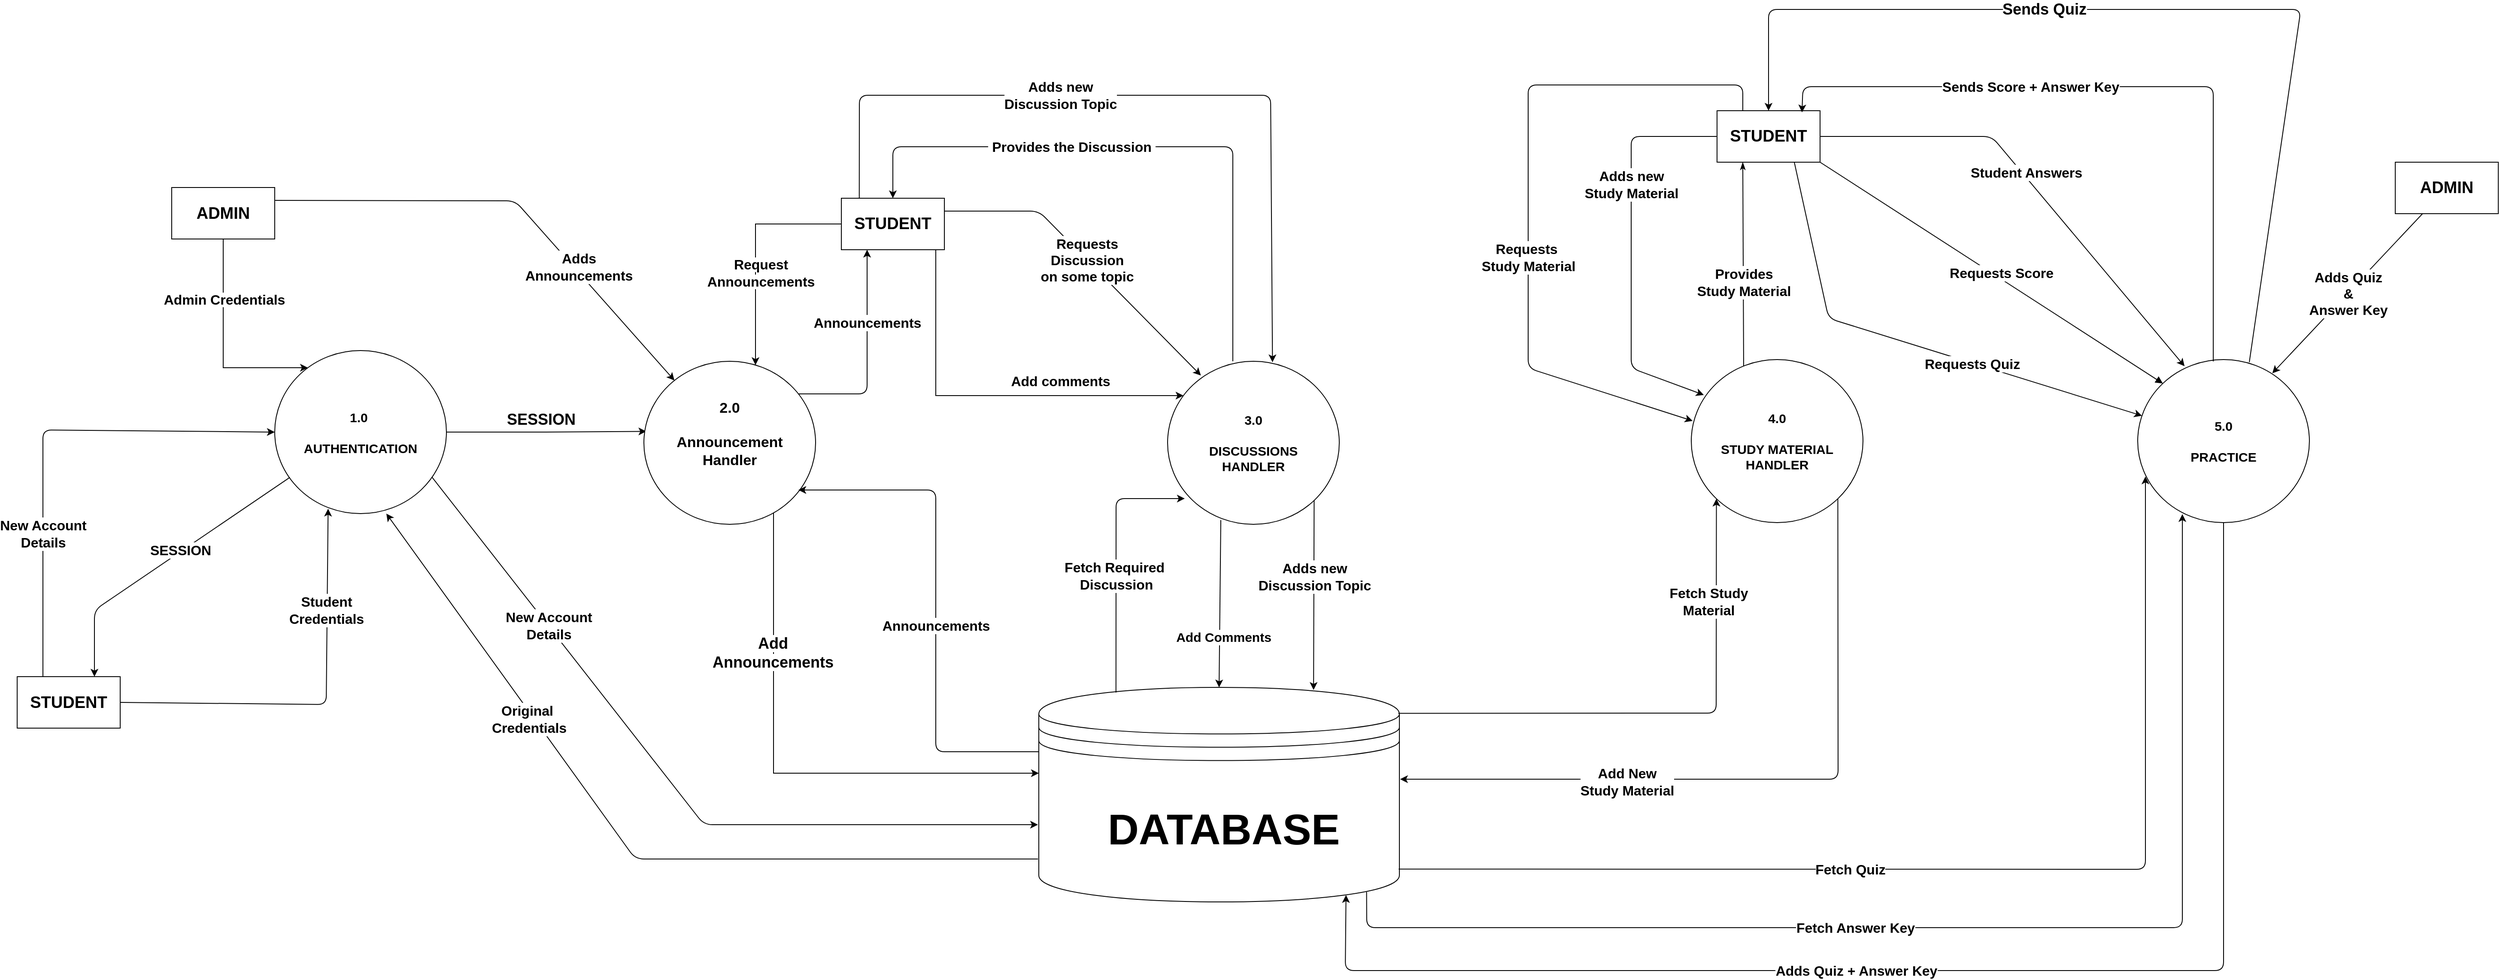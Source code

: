 <mxfile version="13.6.2" type="device"><diagram id="y76WalukJtPADxOLdd27" name="Page-2"><mxGraphModel dx="1583" dy="1904" grid="1" gridSize="10" guides="1" tooltips="1" connect="1" arrows="1" fold="1" page="1" pageScale="1" pageWidth="1920" pageHeight="1200" math="0" shadow="0"><root><mxCell id="znAcKnM_2waVPwz2Bi1n-0"/><mxCell id="znAcKnM_2waVPwz2Bi1n-1" parent="znAcKnM_2waVPwz2Bi1n-0"/><mxCell id="HI3-P63sb3UCMBuope-A-1" style="edgeStyle=orthogonalEdgeStyle;rounded=0;orthogonalLoop=1;jettySize=auto;html=1;exitX=1;exitY=0.5;exitDx=0;exitDy=0;entryX=0.014;entryY=0.43;entryDx=0;entryDy=0;entryPerimeter=0;" edge="1" parent="znAcKnM_2waVPwz2Bi1n-1" source="EYQz1kRHqUfZU8ibuLAB-0" target="EYQz1kRHqUfZU8ibuLAB-24"><mxGeometry relative="1" as="geometry"/></mxCell><mxCell id="EYQz1kRHqUfZU8ibuLAB-0" value="&lt;b style=&quot;font-size: 15px&quot;&gt;1.0&amp;nbsp;&lt;br&gt;&lt;br&gt;AUTHENTICATION&lt;br&gt;&lt;/b&gt;" style="ellipse;whiteSpace=wrap;html=1;" parent="znAcKnM_2waVPwz2Bi1n-1" vertex="1"><mxGeometry x="620" y="207.5" width="200" height="190" as="geometry"/></mxCell><mxCell id="EYQz1kRHqUfZU8ibuLAB-1" value="&lt;font style=&quot;font-size: 19px&quot;&gt;&lt;b&gt;STUDENT&lt;/b&gt;&lt;/font&gt;" style="rounded=0;whiteSpace=wrap;html=1;" parent="znAcKnM_2waVPwz2Bi1n-1" vertex="1"><mxGeometry x="320" y="587.5" width="120" height="60" as="geometry"/></mxCell><mxCell id="EYQz1kRHqUfZU8ibuLAB-17" style="edgeStyle=orthogonalEdgeStyle;rounded=0;orthogonalLoop=1;jettySize=auto;html=1;exitX=0.5;exitY=1;exitDx=0;exitDy=0;" parent="znAcKnM_2waVPwz2Bi1n-1" source="EYQz1kRHqUfZU8ibuLAB-15" target="EYQz1kRHqUfZU8ibuLAB-0" edge="1"><mxGeometry relative="1" as="geometry"><Array as="points"><mxPoint x="560" y="227.5"/></Array></mxGeometry></mxCell><mxCell id="EYQz1kRHqUfZU8ibuLAB-15" value="&lt;font style=&quot;font-size: 19px&quot;&gt;&lt;b&gt;ADMIN&lt;/b&gt;&lt;/font&gt;" style="rounded=0;whiteSpace=wrap;html=1;" parent="znAcKnM_2waVPwz2Bi1n-1" vertex="1"><mxGeometry x="500" y="17.5" width="120" height="60" as="geometry"/></mxCell><mxCell id="04Rj38xKsdqCIPX8nJQE-9" style="edgeStyle=orthogonalEdgeStyle;rounded=0;orthogonalLoop=1;jettySize=auto;html=1;" parent="znAcKnM_2waVPwz2Bi1n-1" source="EYQz1kRHqUfZU8ibuLAB-24" target="2MJVzfyj_wFj02sHV3vA-2" edge="1"><mxGeometry relative="1" as="geometry"><mxPoint x="1400" y="790" as="targetPoint"/><Array as="points"><mxPoint x="1201" y="700"/></Array></mxGeometry></mxCell><mxCell id="EYQz1kRHqUfZU8ibuLAB-24" value="&lt;b style=&quot;font-size: 17px&quot;&gt;&lt;br&gt;2.0&lt;br&gt;&lt;br&gt;Announcement &lt;br&gt;Handler&lt;br&gt;&lt;br&gt;&lt;br&gt;&lt;/b&gt;" style="ellipse;whiteSpace=wrap;html=1;" parent="znAcKnM_2waVPwz2Bi1n-1" vertex="1"><mxGeometry x="1050" y="220" width="200" height="190" as="geometry"/></mxCell><mxCell id="04Rj38xKsdqCIPX8nJQE-1" value="&lt;b&gt;&lt;font style=&quot;font-size: 18px&quot;&gt;SESSION&lt;/font&gt;&lt;/b&gt;" style="text;html=1;align=center;verticalAlign=middle;resizable=0;points=[];autosize=1;" parent="znAcKnM_2waVPwz2Bi1n-1" vertex="1"><mxGeometry x="880" y="277.5" width="100" height="20" as="geometry"/></mxCell><mxCell id="04Rj38xKsdqCIPX8nJQE-10" value="&lt;span style=&quot;font-size: 18px ; background-color: rgb(255 , 255 , 255)&quot;&gt;&lt;b&gt;Add &lt;br&gt;Announcements&lt;/b&gt;&lt;/span&gt;" style="text;html=1;align=center;verticalAlign=middle;resizable=0;points=[];autosize=1;" parent="znAcKnM_2waVPwz2Bi1n-1" vertex="1"><mxGeometry x="1120" y="540" width="160" height="40" as="geometry"/></mxCell><mxCell id="04Rj38xKsdqCIPX8nJQE-16" style="edgeStyle=orthogonalEdgeStyle;rounded=0;orthogonalLoop=1;jettySize=auto;html=1;exitX=0;exitY=0.5;exitDx=0;exitDy=0;" parent="znAcKnM_2waVPwz2Bi1n-1" source="04Rj38xKsdqCIPX8nJQE-11" target="EYQz1kRHqUfZU8ibuLAB-24" edge="1"><mxGeometry relative="1" as="geometry"><Array as="points"><mxPoint x="1180" y="60"/></Array></mxGeometry></mxCell><mxCell id="2MJVzfyj_wFj02sHV3vA-0" style="edgeStyle=orthogonalEdgeStyle;rounded=0;orthogonalLoop=1;jettySize=auto;html=1;exitX=1;exitY=1;exitDx=0;exitDy=0;" parent="znAcKnM_2waVPwz2Bi1n-1" source="04Rj38xKsdqCIPX8nJQE-11" target="6TYNHZ8Tsqanjvz4Q3JF-0" edge="1"><mxGeometry relative="1" as="geometry"><Array as="points"><mxPoint x="1390" y="90"/><mxPoint x="1390" y="260"/></Array></mxGeometry></mxCell><mxCell id="04Rj38xKsdqCIPX8nJQE-11" value="&lt;font style=&quot;font-size: 19px&quot;&gt;&lt;b&gt;STUDENT&lt;/b&gt;&lt;/font&gt;" style="rounded=0;whiteSpace=wrap;html=1;" parent="znAcKnM_2waVPwz2Bi1n-1" vertex="1"><mxGeometry x="1280" y="30" width="120" height="60" as="geometry"/></mxCell><mxCell id="04Rj38xKsdqCIPX8nJQE-17" value="&lt;span style=&quot;font-size: 16px ; background-color: rgb(255 , 255 , 255)&quot;&gt;&lt;b&gt;Request &lt;br&gt;Announcements&lt;/b&gt;&lt;/span&gt;" style="text;html=1;align=center;verticalAlign=middle;resizable=0;points=[];autosize=1;" parent="znAcKnM_2waVPwz2Bi1n-1" vertex="1"><mxGeometry x="1116" y="97" width="140" height="40" as="geometry"/></mxCell><mxCell id="6TYNHZ8Tsqanjvz4Q3JF-0" value="&lt;b style=&quot;font-size: 15px&quot;&gt;3.0&lt;br&gt;&lt;br&gt;DISCUSSIONS&lt;br&gt;HANDLER&lt;br&gt;&lt;/b&gt;" style="ellipse;whiteSpace=wrap;html=1;" parent="znAcKnM_2waVPwz2Bi1n-1" vertex="1"><mxGeometry x="1660" y="220" width="200" height="190" as="geometry"/></mxCell><mxCell id="2MJVzfyj_wFj02sHV3vA-1" value="&lt;b&gt;&lt;font style=&quot;font-size: 16px&quot;&gt;Add comments&lt;br&gt;&lt;/font&gt;&lt;/b&gt;" style="text;html=1;align=center;verticalAlign=middle;resizable=0;points=[];autosize=1;" parent="znAcKnM_2waVPwz2Bi1n-1" vertex="1"><mxGeometry x="1470" y="232.5" width="130" height="20" as="geometry"/></mxCell><mxCell id="2MJVzfyj_wFj02sHV3vA-2" value="" style="shape=datastore;whiteSpace=wrap;html=1;" parent="znAcKnM_2waVPwz2Bi1n-1" vertex="1"><mxGeometry x="1510" y="600" width="420" height="250" as="geometry"/></mxCell><mxCell id="2MJVzfyj_wFj02sHV3vA-3" value="&lt;b&gt;&lt;font style=&quot;font-size: 50px&quot;&gt;DATABASE&lt;/font&gt;&lt;/b&gt;" style="text;html=1;align=center;verticalAlign=middle;resizable=0;points=[];autosize=1;" parent="znAcKnM_2waVPwz2Bi1n-1" vertex="1"><mxGeometry x="1580" y="750" width="290" height="30" as="geometry"/></mxCell><mxCell id="2MJVzfyj_wFj02sHV3vA-8" value="&lt;b style=&quot;font-size: 15px&quot;&gt;4.0&lt;br&gt;&lt;br&gt;STUDY MATERIAL&lt;br&gt;HANDLER&lt;br&gt;&lt;/b&gt;" style="ellipse;whiteSpace=wrap;html=1;" parent="znAcKnM_2waVPwz2Bi1n-1" vertex="1"><mxGeometry x="2270" y="218" width="200" height="190" as="geometry"/></mxCell><mxCell id="2MJVzfyj_wFj02sHV3vA-23" value="&lt;font style=&quot;font-size: 19px&quot;&gt;&lt;b&gt;STUDENT&lt;/b&gt;&lt;/font&gt;" style="rounded=0;whiteSpace=wrap;html=1;" parent="znAcKnM_2waVPwz2Bi1n-1" vertex="1"><mxGeometry x="2300" y="-72" width="120" height="60" as="geometry"/></mxCell><mxCell id="EYQz1kRHqUfZU8ibuLAB-21" value="&lt;span style=&quot;font-size: 16px ; background-color: rgb(255 , 255 , 255)&quot;&gt;&lt;b&gt;Admin Credentials&lt;/b&gt;&lt;/span&gt;" style="text;html=1;align=center;verticalAlign=middle;resizable=0;points=[];autosize=1;" parent="znAcKnM_2waVPwz2Bi1n-1" vertex="1"><mxGeometry x="481" y="137.5" width="160" height="20" as="geometry"/></mxCell><mxCell id="uw7DKU-P8F_780tIdj7q-2" value="" style="endArrow=classic;html=1;exitX=1;exitY=0.25;exitDx=0;exitDy=0;entryX=0.194;entryY=0.087;entryDx=0;entryDy=0;entryPerimeter=0;" parent="znAcKnM_2waVPwz2Bi1n-1" source="04Rj38xKsdqCIPX8nJQE-11" target="6TYNHZ8Tsqanjvz4Q3JF-0" edge="1"><mxGeometry relative="1" as="geometry"><mxPoint x="1610" y="210" as="sourcePoint"/><mxPoint x="1710" y="210" as="targetPoint"/><Array as="points"><mxPoint x="1510" y="45"/></Array></mxGeometry></mxCell><mxCell id="uw7DKU-P8F_780tIdj7q-3" value="&lt;font style=&quot;font-size: 16px&quot;&gt;&lt;b&gt;Requests&lt;br&gt;Discussion&lt;br&gt;on some topic&lt;/b&gt;&lt;/font&gt;" style="edgeLabel;resizable=0;html=1;align=center;verticalAlign=middle;" parent="uw7DKU-P8F_780tIdj7q-2" connectable="0" vertex="1"><mxGeometry relative="1" as="geometry"/></mxCell><mxCell id="uw7DKU-P8F_780tIdj7q-4" value="" style="endArrow=classic;html=1;entryX=0.5;entryY=0;entryDx=0;entryDy=0;" parent="znAcKnM_2waVPwz2Bi1n-1" target="04Rj38xKsdqCIPX8nJQE-11" edge="1"><mxGeometry relative="1" as="geometry"><mxPoint x="1736" y="220" as="sourcePoint"/><mxPoint x="1820" y="180" as="targetPoint"/><Array as="points"><mxPoint x="1736" y="-30"/><mxPoint x="1340" y="-30"/></Array></mxGeometry></mxCell><mxCell id="uw7DKU-P8F_780tIdj7q-5" value="&lt;font style=&quot;font-size: 16px&quot;&gt;&lt;b&gt;&amp;nbsp;Provides the Discussion&amp;nbsp;&lt;/b&gt;&lt;/font&gt;" style="edgeLabel;resizable=0;html=1;align=center;verticalAlign=middle;" parent="uw7DKU-P8F_780tIdj7q-4" connectable="0" vertex="1"><mxGeometry relative="1" as="geometry"><mxPoint x="-85.29" as="offset"/></mxGeometry></mxCell><mxCell id="uw7DKU-P8F_780tIdj7q-6" value="" style="endArrow=classic;html=1;entryX=0.25;entryY=1;entryDx=0;entryDy=0;" parent="znAcKnM_2waVPwz2Bi1n-1" target="04Rj38xKsdqCIPX8nJQE-11" edge="1"><mxGeometry relative="1" as="geometry"><mxPoint x="1230" y="258" as="sourcePoint"/><mxPoint x="1310.0" y="100" as="targetPoint"/><Array as="points"><mxPoint x="1310" y="258"/></Array></mxGeometry></mxCell><mxCell id="uw7DKU-P8F_780tIdj7q-7" value="&lt;font style=&quot;font-size: 16px&quot;&gt;&lt;b&gt;Announcements&lt;/b&gt;&lt;/font&gt;" style="edgeLabel;resizable=0;html=1;align=center;verticalAlign=middle;" parent="uw7DKU-P8F_780tIdj7q-6" connectable="0" vertex="1"><mxGeometry relative="1" as="geometry"><mxPoint y="-39.18" as="offset"/></mxGeometry></mxCell><mxCell id="uw7DKU-P8F_780tIdj7q-8" value="" style="endArrow=classic;html=1;exitX=0.174;exitY=0;exitDx=0;exitDy=0;exitPerimeter=0;entryX=0.611;entryY=0.006;entryDx=0;entryDy=0;entryPerimeter=0;" parent="znAcKnM_2waVPwz2Bi1n-1" source="04Rj38xKsdqCIPX8nJQE-11" target="6TYNHZ8Tsqanjvz4Q3JF-0" edge="1"><mxGeometry relative="1" as="geometry"><mxPoint x="1280" y="-90" as="sourcePoint"/><mxPoint x="1780" y="210" as="targetPoint"/><Array as="points"><mxPoint x="1301" y="-90"/><mxPoint x="1780" y="-90"/></Array></mxGeometry></mxCell><mxCell id="uw7DKU-P8F_780tIdj7q-9" value="&lt;b style=&quot;font-size: 16px&quot;&gt;Adds new &lt;br&gt;Discussion Topic&lt;/b&gt;" style="edgeLabel;resizable=0;html=1;align=center;verticalAlign=middle;" parent="uw7DKU-P8F_780tIdj7q-8" connectable="0" vertex="1"><mxGeometry relative="1" as="geometry"><mxPoint x="-101.61" as="offset"/></mxGeometry></mxCell><mxCell id="uw7DKU-P8F_780tIdj7q-10" value="" style="endArrow=classic;html=1;exitX=1;exitY=1;exitDx=0;exitDy=0;entryX=0.762;entryY=0.012;entryDx=0;entryDy=0;entryPerimeter=0;" parent="znAcKnM_2waVPwz2Bi1n-1" source="6TYNHZ8Tsqanjvz4Q3JF-0" target="2MJVzfyj_wFj02sHV3vA-2" edge="1"><mxGeometry relative="1" as="geometry"><mxPoint x="1820" y="400" as="sourcePoint"/><mxPoint x="1855" y="610" as="targetPoint"/><Array as="points"/></mxGeometry></mxCell><mxCell id="uw7DKU-P8F_780tIdj7q-11" value="&lt;font style=&quot;font-size: 16px&quot;&gt;&lt;b&gt;Adds new&lt;br&gt;Discussion Topic&lt;/b&gt;&lt;/font&gt;" style="edgeLabel;resizable=0;html=1;align=center;verticalAlign=middle;" parent="uw7DKU-P8F_780tIdj7q-10" connectable="0" vertex="1"><mxGeometry relative="1" as="geometry"><mxPoint y="-22.17" as="offset"/></mxGeometry></mxCell><mxCell id="uw7DKU-P8F_780tIdj7q-12" value="" style="endArrow=classic;html=1;exitX=1;exitY=0.25;exitDx=0;exitDy=0;" parent="znAcKnM_2waVPwz2Bi1n-1" source="EYQz1kRHqUfZU8ibuLAB-15" target="EYQz1kRHqUfZU8ibuLAB-24" edge="1"><mxGeometry relative="1" as="geometry"><mxPoint x="940" y="390" as="sourcePoint"/><mxPoint x="1040" y="390" as="targetPoint"/><Array as="points"><mxPoint x="900" y="33"/></Array></mxGeometry></mxCell><mxCell id="uw7DKU-P8F_780tIdj7q-13" value="&lt;font style=&quot;font-size: 16px&quot;&gt;&lt;b&gt;Adds &lt;br&gt;Announcements&lt;/b&gt;&lt;/font&gt;" style="edgeLabel;resizable=0;html=1;align=center;verticalAlign=middle;" parent="uw7DKU-P8F_780tIdj7q-12" connectable="0" vertex="1"><mxGeometry relative="1" as="geometry"><mxPoint x="73.67" y="77" as="offset"/></mxGeometry></mxCell><mxCell id="uw7DKU-P8F_780tIdj7q-15" value="" style="endArrow=classic;html=1;exitX=0;exitY=0.3;exitDx=0;exitDy=0;" parent="znAcKnM_2waVPwz2Bi1n-1" source="2MJVzfyj_wFj02sHV3vA-2" edge="1"><mxGeometry relative="1" as="geometry"><mxPoint x="1350" y="340" as="sourcePoint"/><mxPoint x="1230" y="370" as="targetPoint"/><Array as="points"><mxPoint x="1390" y="675"/><mxPoint x="1390" y="370"/></Array></mxGeometry></mxCell><mxCell id="uw7DKU-P8F_780tIdj7q-16" value="&lt;font style=&quot;font-size: 16px&quot;&gt;&lt;b&gt;Announcements&lt;/b&gt;&lt;/font&gt;" style="edgeLabel;resizable=0;html=1;align=center;verticalAlign=middle;" parent="uw7DKU-P8F_780tIdj7q-15" connectable="0" vertex="1"><mxGeometry relative="1" as="geometry"><mxPoint y="25.59" as="offset"/></mxGeometry></mxCell><mxCell id="uw7DKU-P8F_780tIdj7q-25" value="" style="endArrow=classic;html=1;exitX=0.31;exitY=0.974;exitDx=0;exitDy=0;entryX=0.5;entryY=0;entryDx=0;entryDy=0;exitPerimeter=0;" parent="znAcKnM_2waVPwz2Bi1n-1" source="6TYNHZ8Tsqanjvz4Q3JF-0" target="2MJVzfyj_wFj02sHV3vA-2" edge="1"><mxGeometry relative="1" as="geometry"><mxPoint x="1810" y="350" as="sourcePoint"/><mxPoint x="1910" y="350" as="targetPoint"/></mxGeometry></mxCell><mxCell id="uw7DKU-P8F_780tIdj7q-26" value="&lt;font size=&quot;1&quot;&gt;&lt;b style=&quot;font-size: 15px&quot;&gt;&amp;nbsp;Add Comments&amp;nbsp;&lt;/b&gt;&lt;/font&gt;" style="edgeLabel;resizable=0;html=1;align=center;verticalAlign=middle;" parent="uw7DKU-P8F_780tIdj7q-25" connectable="0" vertex="1"><mxGeometry relative="1" as="geometry"><mxPoint x="4" y="37.95" as="offset"/></mxGeometry></mxCell><mxCell id="uw7DKU-P8F_780tIdj7q-27" value="" style="endArrow=classic;html=1;exitX=0.214;exitY=0.024;exitDx=0;exitDy=0;exitPerimeter=0;entryX=0.1;entryY=0.842;entryDx=0;entryDy=0;entryPerimeter=0;" parent="znAcKnM_2waVPwz2Bi1n-1" source="2MJVzfyj_wFj02sHV3vA-2" target="6TYNHZ8Tsqanjvz4Q3JF-0" edge="1"><mxGeometry relative="1" as="geometry"><mxPoint x="1810" y="350" as="sourcePoint"/><mxPoint x="1910" y="350" as="targetPoint"/><Array as="points"><mxPoint x="1600" y="380"/></Array></mxGeometry></mxCell><mxCell id="uw7DKU-P8F_780tIdj7q-28" value="&lt;font style=&quot;font-size: 16px&quot;&gt;&lt;b&gt;Fetch Required&amp;nbsp;&lt;br&gt;Discussion&lt;/b&gt;&lt;/font&gt;" style="edgeLabel;resizable=0;html=1;align=center;verticalAlign=middle;" parent="uw7DKU-P8F_780tIdj7q-27" connectable="0" vertex="1"><mxGeometry relative="1" as="geometry"><mxPoint y="17" as="offset"/></mxGeometry></mxCell><mxCell id="uw7DKU-P8F_780tIdj7q-33" value="" style="endArrow=classic;html=1;exitX=1;exitY=0.5;exitDx=0;exitDy=0;entryX=0.311;entryY=0.97;entryDx=0;entryDy=0;entryPerimeter=0;" parent="znAcKnM_2waVPwz2Bi1n-1" source="EYQz1kRHqUfZU8ibuLAB-1" target="EYQz1kRHqUfZU8ibuLAB-0" edge="1"><mxGeometry relative="1" as="geometry"><mxPoint x="1010" y="530" as="sourcePoint"/><mxPoint x="1110" y="530" as="targetPoint"/><Array as="points"><mxPoint x="680" y="620"/></Array></mxGeometry></mxCell><mxCell id="uw7DKU-P8F_780tIdj7q-34" value="&lt;font style=&quot;font-size: 16px&quot;&gt;&lt;b&gt;Student&lt;br&gt;Credentials&lt;/b&gt;&lt;/font&gt;" style="edgeLabel;resizable=0;html=1;align=center;verticalAlign=middle;" parent="uw7DKU-P8F_780tIdj7q-33" connectable="0" vertex="1"><mxGeometry relative="1" as="geometry"><mxPoint x="5.9" y="-109.94" as="offset"/></mxGeometry></mxCell><mxCell id="uw7DKU-P8F_780tIdj7q-35" value="" style="endArrow=classic;html=1;exitX=0.25;exitY=0;exitDx=0;exitDy=0;entryX=0;entryY=0.5;entryDx=0;entryDy=0;" parent="znAcKnM_2waVPwz2Bi1n-1" source="EYQz1kRHqUfZU8ibuLAB-1" target="EYQz1kRHqUfZU8ibuLAB-0" edge="1"><mxGeometry relative="1" as="geometry"><mxPoint x="530" y="380" as="sourcePoint"/><mxPoint x="630" y="380" as="targetPoint"/><Array as="points"><mxPoint x="350" y="300"/></Array></mxGeometry></mxCell><mxCell id="uw7DKU-P8F_780tIdj7q-36" value="&lt;b style=&quot;font-size: 16px&quot;&gt;New Account&lt;br&gt;Details&lt;/b&gt;" style="edgeLabel;resizable=0;html=1;align=center;verticalAlign=middle;" parent="uw7DKU-P8F_780tIdj7q-35" connectable="0" vertex="1"><mxGeometry relative="1" as="geometry"><mxPoint y="112.5" as="offset"/></mxGeometry></mxCell><mxCell id="uw7DKU-P8F_780tIdj7q-38" value="" style="endArrow=classic;html=1;exitX=0.917;exitY=0.778;exitDx=0;exitDy=0;exitPerimeter=0;" parent="znAcKnM_2waVPwz2Bi1n-1" source="EYQz1kRHqUfZU8ibuLAB-0" edge="1"><mxGeometry relative="1" as="geometry"><mxPoint x="1270" y="1031.63" as="sourcePoint"/><mxPoint x="1509" y="760" as="targetPoint"/><Array as="points"><mxPoint x="1120" y="760"/></Array></mxGeometry></mxCell><mxCell id="uw7DKU-P8F_780tIdj7q-39" value="&lt;b style=&quot;font-size: 16px&quot;&gt;New Account&lt;br&gt;Details&lt;/b&gt;" style="edgeLabel;resizable=0;html=1;align=center;verticalAlign=middle;" parent="uw7DKU-P8F_780tIdj7q-38" connectable="0" vertex="1"><mxGeometry relative="1" as="geometry"><mxPoint x="-143.23" y="-182.68" as="offset"/></mxGeometry></mxCell><mxCell id="uw7DKU-P8F_780tIdj7q-40" value="" style="endArrow=classic;html=1;entryX=0.65;entryY=1;entryDx=0;entryDy=0;entryPerimeter=0;" parent="znAcKnM_2waVPwz2Bi1n-1" target="EYQz1kRHqUfZU8ibuLAB-0" edge="1"><mxGeometry relative="1" as="geometry"><mxPoint x="1509" y="800" as="sourcePoint"/><mxPoint x="1010" y="600" as="targetPoint"/><Array as="points"><mxPoint x="1040" y="800"/></Array></mxGeometry></mxCell><mxCell id="uw7DKU-P8F_780tIdj7q-41" value="&lt;font style=&quot;font-size: 16px&quot;&gt;&lt;b&gt;Original&amp;nbsp;&lt;br&gt;Credentials&lt;/b&gt;&lt;/font&gt;" style="edgeLabel;resizable=0;html=1;align=center;verticalAlign=middle;" parent="uw7DKU-P8F_780tIdj7q-40" connectable="0" vertex="1"><mxGeometry relative="1" as="geometry"><mxPoint x="-116.65" y="-152.5" as="offset"/></mxGeometry></mxCell><mxCell id="uw7DKU-P8F_780tIdj7q-44" value="" style="endArrow=classic;html=1;entryX=0;entryY=1;entryDx=0;entryDy=0;exitX=0.997;exitY=0.121;exitDx=0;exitDy=0;exitPerimeter=0;" parent="znAcKnM_2waVPwz2Bi1n-1" source="2MJVzfyj_wFj02sHV3vA-2" target="2MJVzfyj_wFj02sHV3vA-8" edge="1"><mxGeometry relative="1" as="geometry"><mxPoint x="1910" y="615" as="sourcePoint"/><mxPoint x="2150" y="410" as="targetPoint"/><Array as="points"><mxPoint x="2299" y="630"/></Array></mxGeometry></mxCell><mxCell id="uw7DKU-P8F_780tIdj7q-45" value="&lt;font style=&quot;font-size: 16px&quot;&gt;&lt;b style=&quot;background-color: rgb(255 , 255 , 255)&quot;&gt;Fetch Study&lt;br&gt;Material&lt;/b&gt;&lt;/font&gt;" style="edgeLabel;resizable=0;html=1;align=center;verticalAlign=middle;" parent="uw7DKU-P8F_780tIdj7q-44" connectable="0" vertex="1"><mxGeometry relative="1" as="geometry"><mxPoint x="51.26" y="-130.04" as="offset"/></mxGeometry></mxCell><mxCell id="uw7DKU-P8F_780tIdj7q-46" value="" style="endArrow=classic;html=1;exitX=1;exitY=1;exitDx=0;exitDy=0;entryX=1.002;entryY=0.428;entryDx=0;entryDy=0;entryPerimeter=0;" parent="znAcKnM_2waVPwz2Bi1n-1" source="2MJVzfyj_wFj02sHV3vA-8" target="2MJVzfyj_wFj02sHV3vA-2" edge="1"><mxGeometry relative="1" as="geometry"><mxPoint x="2130" y="590" as="sourcePoint"/><mxPoint x="1970" y="680" as="targetPoint"/><Array as="points"><mxPoint x="2441" y="707"/></Array></mxGeometry></mxCell><mxCell id="uw7DKU-P8F_780tIdj7q-47" value="&lt;font style=&quot;font-size: 16px&quot;&gt;&lt;b&gt;Add New&lt;br&gt;Study Material&lt;/b&gt;&lt;/font&gt;" style="edgeLabel;resizable=0;html=1;align=center;verticalAlign=middle;" parent="uw7DKU-P8F_780tIdj7q-46" connectable="0" vertex="1"><mxGeometry relative="1" as="geometry"><mxPoint x="-155.01" y="3" as="offset"/></mxGeometry></mxCell><mxCell id="uw7DKU-P8F_780tIdj7q-49" value="" style="endArrow=classic;html=1;exitX=0;exitY=0.5;exitDx=0;exitDy=0;entryX=0.073;entryY=0.217;entryDx=0;entryDy=0;entryPerimeter=0;" parent="znAcKnM_2waVPwz2Bi1n-1" source="2MJVzfyj_wFj02sHV3vA-23" target="2MJVzfyj_wFj02sHV3vA-8" edge="1"><mxGeometry relative="1" as="geometry"><mxPoint x="2190" y="298" as="sourcePoint"/><mxPoint x="2290" y="298" as="targetPoint"/><Array as="points"><mxPoint x="2200" y="-42"/><mxPoint x="2200" y="228"/></Array></mxGeometry></mxCell><mxCell id="uw7DKU-P8F_780tIdj7q-50" value="&lt;font style=&quot;font-size: 16px&quot;&gt;&lt;b&gt;Adds new&lt;br&gt;Study Material&lt;/b&gt;&lt;/font&gt;" style="edgeLabel;resizable=0;html=1;align=center;verticalAlign=middle;" parent="uw7DKU-P8F_780tIdj7q-49" connectable="0" vertex="1"><mxGeometry relative="1" as="geometry"><mxPoint y="-74.57" as="offset"/></mxGeometry></mxCell><mxCell id="uw7DKU-P8F_780tIdj7q-51" value="" style="endArrow=none;html=1;exitX=0.25;exitY=1;exitDx=0;exitDy=0;entryX=0.305;entryY=0.04;entryDx=0;entryDy=0;entryPerimeter=0;startArrow=classicThin;startFill=1;endFill=0;" parent="znAcKnM_2waVPwz2Bi1n-1" source="2MJVzfyj_wFj02sHV3vA-23" target="2MJVzfyj_wFj02sHV3vA-8" edge="1"><mxGeometry relative="1" as="geometry"><mxPoint x="2190" y="288" as="sourcePoint"/><mxPoint x="2290" y="288" as="targetPoint"/></mxGeometry></mxCell><mxCell id="uw7DKU-P8F_780tIdj7q-52" value="&lt;b style=&quot;font-size: 16px&quot;&gt;Provides&lt;br&gt;Study Material&lt;/b&gt;" style="edgeLabel;resizable=0;html=1;align=center;verticalAlign=middle;" parent="uw7DKU-P8F_780tIdj7q-51" connectable="0" vertex="1"><mxGeometry relative="1" as="geometry"><mxPoint y="21" as="offset"/></mxGeometry></mxCell><mxCell id="uw7DKU-P8F_780tIdj7q-53" value="" style="endArrow=classic;html=1;exitX=0.25;exitY=0;exitDx=0;exitDy=0;entryX=0.008;entryY=0.376;entryDx=0;entryDy=0;entryPerimeter=0;" parent="znAcKnM_2waVPwz2Bi1n-1" source="2MJVzfyj_wFj02sHV3vA-23" target="2MJVzfyj_wFj02sHV3vA-8" edge="1"><mxGeometry relative="1" as="geometry"><mxPoint x="2270" y="148" as="sourcePoint"/><mxPoint x="2270" y="298" as="targetPoint"/><Array as="points"><mxPoint x="2330" y="-102"/><mxPoint x="2080" y="-102"/><mxPoint x="2080" y="228"/></Array></mxGeometry></mxCell><mxCell id="uw7DKU-P8F_780tIdj7q-54" value="&lt;b style=&quot;font-size: 16px&quot;&gt;Requests&amp;nbsp;&lt;br&gt;Study Material&lt;/b&gt;" style="edgeLabel;resizable=0;html=1;align=center;verticalAlign=middle;" parent="uw7DKU-P8F_780tIdj7q-53" connectable="0" vertex="1"><mxGeometry relative="1" as="geometry"><mxPoint y="75.17" as="offset"/></mxGeometry></mxCell><mxCell id="uw7DKU-P8F_780tIdj7q-57" value="" style="endArrow=classic;html=1;exitX=0.088;exitY=0.778;exitDx=0;exitDy=0;exitPerimeter=0;entryX=0.75;entryY=0;entryDx=0;entryDy=0;" parent="znAcKnM_2waVPwz2Bi1n-1" source="EYQz1kRHqUfZU8ibuLAB-0" target="EYQz1kRHqUfZU8ibuLAB-1" edge="1"><mxGeometry relative="1" as="geometry"><mxPoint x="920" y="320" as="sourcePoint"/><mxPoint x="1020" y="320" as="targetPoint"/><Array as="points"><mxPoint x="410" y="510"/></Array></mxGeometry></mxCell><mxCell id="uw7DKU-P8F_780tIdj7q-58" value="&lt;b&gt;&lt;font style=&quot;font-size: 16px&quot;&gt;SESSION&lt;/font&gt;&lt;/b&gt;" style="edgeLabel;resizable=0;html=1;align=center;verticalAlign=middle;" parent="uw7DKU-P8F_780tIdj7q-57" connectable="0" vertex="1"><mxGeometry relative="1" as="geometry"><mxPoint x="18.12" y="-14.36" as="offset"/></mxGeometry></mxCell><mxCell id="uw7DKU-P8F_780tIdj7q-59" value="&lt;b style=&quot;font-size: 15px&quot;&gt;5.0&lt;br&gt;&lt;br&gt;PRACTICE&lt;br&gt;&lt;/b&gt;" style="ellipse;whiteSpace=wrap;html=1;" parent="znAcKnM_2waVPwz2Bi1n-1" vertex="1"><mxGeometry x="2790" y="218" width="200" height="190" as="geometry"/></mxCell><mxCell id="uw7DKU-P8F_780tIdj7q-62" value="&lt;font style=&quot;font-size: 19px&quot;&gt;&lt;b&gt;ADMIN&lt;/b&gt;&lt;/font&gt;" style="rounded=0;whiteSpace=wrap;html=1;" parent="znAcKnM_2waVPwz2Bi1n-1" vertex="1"><mxGeometry x="3090" y="-12" width="120" height="60" as="geometry"/></mxCell><mxCell id="uw7DKU-P8F_780tIdj7q-63" value="" style="endArrow=classic;html=1;entryX=0.784;entryY=0.084;entryDx=0;entryDy=0;entryPerimeter=0;" parent="znAcKnM_2waVPwz2Bi1n-1" source="uw7DKU-P8F_780tIdj7q-62" target="uw7DKU-P8F_780tIdj7q-59" edge="1"><mxGeometry relative="1" as="geometry"><mxPoint x="2610" y="190" as="sourcePoint"/><mxPoint x="2940" y="240" as="targetPoint"/><Array as="points"/></mxGeometry></mxCell><mxCell id="uw7DKU-P8F_780tIdj7q-64" value="&lt;b style=&quot;font-size: 16px&quot;&gt;Adds Quiz&lt;br&gt;&amp;amp;&lt;br&gt;Answer Key&lt;/b&gt;" style="edgeLabel;resizable=0;html=1;align=center;verticalAlign=middle;" parent="uw7DKU-P8F_780tIdj7q-63" connectable="0" vertex="1"><mxGeometry relative="1" as="geometry"><mxPoint as="offset"/></mxGeometry></mxCell><mxCell id="uw7DKU-P8F_780tIdj7q-65" value="" style="endArrow=classic;html=1;exitX=0.75;exitY=1;exitDx=0;exitDy=0;" parent="znAcKnM_2waVPwz2Bi1n-1" source="2MJVzfyj_wFj02sHV3vA-23" target="uw7DKU-P8F_780tIdj7q-59" edge="1"><mxGeometry relative="1" as="geometry"><mxPoint x="2260" y="290" as="sourcePoint"/><mxPoint x="2360" y="290" as="targetPoint"/><Array as="points"><mxPoint x="2430" y="170"/></Array></mxGeometry></mxCell><mxCell id="uw7DKU-P8F_780tIdj7q-66" value="&lt;b&gt;&lt;font style=&quot;font-size: 16px&quot;&gt;Requests Quiz&lt;/font&gt;&lt;/b&gt;" style="edgeLabel;resizable=0;html=1;align=center;verticalAlign=middle;" parent="uw7DKU-P8F_780tIdj7q-65" connectable="0" vertex="1"><mxGeometry relative="1" as="geometry"><mxPoint x="72.84" y="23.63" as="offset"/></mxGeometry></mxCell><mxCell id="uw7DKU-P8F_780tIdj7q-69" value="" style="endArrow=classic;html=1;exitX=0.5;exitY=1;exitDx=0;exitDy=0;entryX=0.852;entryY=0.968;entryDx=0;entryDy=0;entryPerimeter=0;" parent="znAcKnM_2waVPwz2Bi1n-1" source="uw7DKU-P8F_780tIdj7q-59" target="2MJVzfyj_wFj02sHV3vA-2" edge="1"><mxGeometry relative="1" as="geometry"><mxPoint x="2230" y="680" as="sourcePoint"/><mxPoint x="1867" y="850" as="targetPoint"/><Array as="points"><mxPoint x="2890" y="930"/><mxPoint x="1867" y="930"/></Array></mxGeometry></mxCell><mxCell id="uw7DKU-P8F_780tIdj7q-70" value="&lt;b&gt;&lt;font style=&quot;font-size: 16px&quot;&gt;Adds Quiz + Answer Key&lt;/font&gt;&lt;/b&gt;" style="edgeLabel;resizable=0;html=1;align=center;verticalAlign=middle;" parent="uw7DKU-P8F_780tIdj7q-69" connectable="0" vertex="1"><mxGeometry relative="1" as="geometry"><mxPoint x="-133.43" as="offset"/></mxGeometry></mxCell><mxCell id="uw7DKU-P8F_780tIdj7q-71" value="" style="endArrow=classic;html=1;exitX=0.909;exitY=0.953;exitDx=0;exitDy=0;exitPerimeter=0;entryX=0.26;entryY=0.948;entryDx=0;entryDy=0;entryPerimeter=0;" parent="znAcKnM_2waVPwz2Bi1n-1" source="2MJVzfyj_wFj02sHV3vA-2" target="uw7DKU-P8F_780tIdj7q-59" edge="1"><mxGeometry relative="1" as="geometry"><mxPoint x="2260" y="530" as="sourcePoint"/><mxPoint x="2360" y="530" as="targetPoint"/><Array as="points"><mxPoint x="1892" y="880"/><mxPoint x="2842" y="880"/></Array></mxGeometry></mxCell><mxCell id="uw7DKU-P8F_780tIdj7q-72" value="&lt;font style=&quot;font-size: 16px&quot;&gt;&lt;b&gt;Fetch Answer Key&lt;/b&gt;&lt;/font&gt;" style="edgeLabel;resizable=0;html=1;align=center;verticalAlign=middle;" parent="uw7DKU-P8F_780tIdj7q-71" connectable="0" vertex="1"><mxGeometry relative="1" as="geometry"><mxPoint x="-126.8" as="offset"/></mxGeometry></mxCell><mxCell id="uw7DKU-P8F_780tIdj7q-73" value="" style="endArrow=classic;html=1;exitX=0.998;exitY=0.847;exitDx=0;exitDy=0;exitPerimeter=0;entryX=0.045;entryY=0.717;entryDx=0;entryDy=0;entryPerimeter=0;" parent="znAcKnM_2waVPwz2Bi1n-1" source="2MJVzfyj_wFj02sHV3vA-2" target="uw7DKU-P8F_780tIdj7q-59" edge="1"><mxGeometry relative="1" as="geometry"><mxPoint x="1920.0" y="830.13" as="sourcePoint"/><mxPoint x="2870.22" y="390.0" as="targetPoint"/><Array as="points"><mxPoint x="2799" y="812"/></Array></mxGeometry></mxCell><mxCell id="uw7DKU-P8F_780tIdj7q-74" value="&lt;font style=&quot;font-size: 16px&quot;&gt;&lt;b&gt;Fetch Quiz&lt;/b&gt;&lt;/font&gt;" style="edgeLabel;resizable=0;html=1;align=center;verticalAlign=middle;" parent="uw7DKU-P8F_780tIdj7q-73" connectable="0" vertex="1"><mxGeometry relative="1" as="geometry"><mxPoint x="-137.93" as="offset"/></mxGeometry></mxCell><mxCell id="uw7DKU-P8F_780tIdj7q-75" value="" style="endArrow=none;html=1;exitX=0;exitY=0;exitDx=0;exitDy=0;entryX=1;entryY=1;entryDx=0;entryDy=0;endFill=0;startArrow=block;startFill=1;" parent="znAcKnM_2waVPwz2Bi1n-1" source="uw7DKU-P8F_780tIdj7q-59" target="2MJVzfyj_wFj02sHV3vA-23" edge="1"><mxGeometry relative="1" as="geometry"><mxPoint x="2520" y="300" as="sourcePoint"/><mxPoint x="2620" y="300" as="targetPoint"/><Array as="points"/></mxGeometry></mxCell><mxCell id="uw7DKU-P8F_780tIdj7q-76" value="&lt;font style=&quot;font-size: 16px&quot;&gt;&lt;b&gt;Requests Score&lt;/b&gt;&lt;/font&gt;" style="edgeLabel;resizable=0;html=1;align=center;verticalAlign=middle;" parent="uw7DKU-P8F_780tIdj7q-75" connectable="0" vertex="1"><mxGeometry relative="1" as="geometry"><mxPoint x="10.56" y="-0.04" as="offset"/></mxGeometry></mxCell><mxCell id="uw7DKU-P8F_780tIdj7q-77" value="" style="endArrow=classic;html=1;exitX=1;exitY=0.5;exitDx=0;exitDy=0;entryX=0.273;entryY=0.041;entryDx=0;entryDy=0;entryPerimeter=0;" parent="znAcKnM_2waVPwz2Bi1n-1" source="2MJVzfyj_wFj02sHV3vA-23" target="uw7DKU-P8F_780tIdj7q-59" edge="1"><mxGeometry relative="1" as="geometry"><mxPoint x="2300" y="200" as="sourcePoint"/><mxPoint x="2400" y="200" as="targetPoint"/><Array as="points"><mxPoint x="2620" y="-42"/></Array></mxGeometry></mxCell><mxCell id="uw7DKU-P8F_780tIdj7q-78" value="&lt;b&gt;&lt;font style=&quot;font-size: 16px&quot;&gt;Student Answers&lt;/font&gt;&lt;/b&gt;" style="edgeLabel;resizable=0;html=1;align=center;verticalAlign=middle;" parent="uw7DKU-P8F_780tIdj7q-77" connectable="0" vertex="1"><mxGeometry relative="1" as="geometry"><mxPoint x="-8.39" y="-15.69" as="offset"/></mxGeometry></mxCell><mxCell id="uw7DKU-P8F_780tIdj7q-79" value="" style="endArrow=classic;html=1;entryX=0.825;entryY=0.033;entryDx=0;entryDy=0;entryPerimeter=0;exitX=0.44;exitY=0.011;exitDx=0;exitDy=0;exitPerimeter=0;" parent="znAcKnM_2waVPwz2Bi1n-1" source="uw7DKU-P8F_780tIdj7q-59" target="2MJVzfyj_wFj02sHV3vA-23" edge="1"><mxGeometry relative="1" as="geometry"><mxPoint x="2660" y="250" as="sourcePoint"/><mxPoint x="2760" y="250" as="targetPoint"/><Array as="points"><mxPoint x="2878" y="-100"/><mxPoint x="2400" y="-100"/></Array></mxGeometry></mxCell><mxCell id="uw7DKU-P8F_780tIdj7q-80" value="&lt;b&gt;&lt;font style=&quot;font-size: 16px&quot;&gt;Sends Score + Answer Key&lt;/font&gt;&lt;/b&gt;" style="edgeLabel;resizable=0;html=1;align=center;verticalAlign=middle;" parent="uw7DKU-P8F_780tIdj7q-79" connectable="0" vertex="1"><mxGeometry relative="1" as="geometry"><mxPoint x="-119" as="offset"/></mxGeometry></mxCell><mxCell id="JotQc1g1r26kad_R3lAc-0" value="" style="endArrow=classic;html=1;entryX=0.5;entryY=0;entryDx=0;entryDy=0;" parent="znAcKnM_2waVPwz2Bi1n-1" target="2MJVzfyj_wFj02sHV3vA-23" edge="1"><mxGeometry relative="1" as="geometry"><mxPoint x="2920" y="221" as="sourcePoint"/><mxPoint x="2840" y="140" as="targetPoint"/><Array as="points"><mxPoint x="2980" y="-190"/><mxPoint x="2360" y="-190"/></Array></mxGeometry></mxCell><mxCell id="JotQc1g1r26kad_R3lAc-1" value="&lt;b&gt;&lt;font style=&quot;font-size: 18px&quot;&gt;Sends Quiz&lt;/font&gt;&lt;/b&gt;" style="edgeLabel;resizable=0;html=1;align=center;verticalAlign=middle;" parent="JotQc1g1r26kad_R3lAc-0" connectable="0" vertex="1"><mxGeometry relative="1" as="geometry"><mxPoint x="-138.36" as="offset"/></mxGeometry></mxCell></root></mxGraphModel></diagram></mxfile>